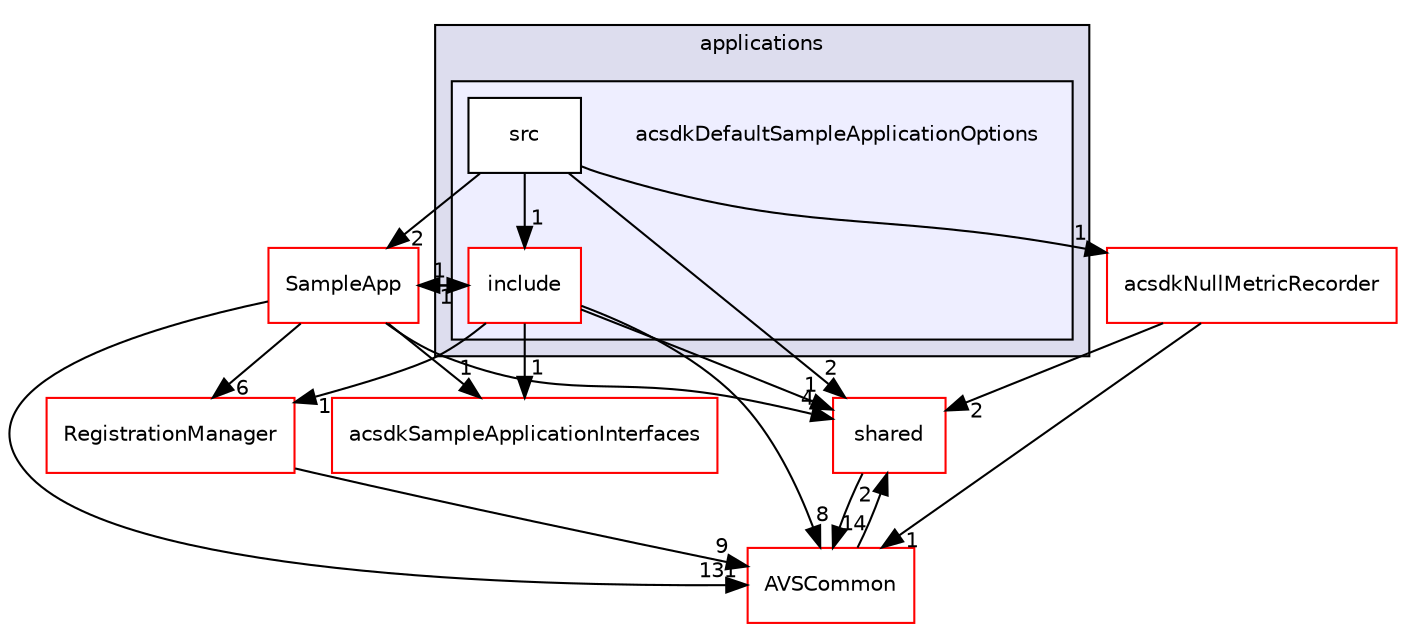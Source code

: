 digraph "/workplace/avs-device-sdk/applications/acsdkDefaultSampleApplicationOptions" {
  compound=true
  node [ fontsize="10", fontname="Helvetica"];
  edge [ labelfontsize="10", labelfontname="Helvetica"];
  subgraph clusterdir_a6e4fee11f07c3b70486e88fe92cbbdc {
    graph [ bgcolor="#ddddee", pencolor="black", label="applications" fontname="Helvetica", fontsize="10", URL="dir_a6e4fee11f07c3b70486e88fe92cbbdc.html"]
  subgraph clusterdir_d6da89875b90c7534db985b27b13c6a1 {
    graph [ bgcolor="#eeeeff", pencolor="black", label="" URL="dir_d6da89875b90c7534db985b27b13c6a1.html"];
    dir_d6da89875b90c7534db985b27b13c6a1 [shape=plaintext label="acsdkDefaultSampleApplicationOptions"];
    dir_96662114b0555d18ae9ac759ea479a23 [shape=box label="include" color="red" fillcolor="white" style="filled" URL="dir_96662114b0555d18ae9ac759ea479a23.html"];
    dir_d8df488c5c8ff8222ed285d9504705dc [shape=box label="src" color="black" fillcolor="white" style="filled" URL="dir_d8df488c5c8ff8222ed285d9504705dc.html"];
  }
  }
  dir_0c573f6f99f98abb37dc81ba5bc6038c [shape=box label="acsdkSampleApplicationInterfaces" fillcolor="white" style="filled" color="red" URL="dir_0c573f6f99f98abb37dc81ba5bc6038c.html"];
  dir_9982052f7ce695d12571567315b2fafa [shape=box label="shared" fillcolor="white" style="filled" color="red" URL="dir_9982052f7ce695d12571567315b2fafa.html"];
  dir_69fa8d0f4fee2820ffc8601fbf428b42 [shape=box label="SampleApp" fillcolor="white" style="filled" color="red" URL="dir_69fa8d0f4fee2820ffc8601fbf428b42.html"];
  dir_13e65effb2bde530b17b3d5eefcd0266 [shape=box label="AVSCommon" fillcolor="white" style="filled" color="red" URL="dir_13e65effb2bde530b17b3d5eefcd0266.html"];
  dir_b14333b5607b47fe7356eaa790107bd3 [shape=box label="RegistrationManager" fillcolor="white" style="filled" color="red" URL="dir_b14333b5607b47fe7356eaa790107bd3.html"];
  dir_3173ae89296cd01bbdb6a501d675bdf6 [shape=box label="acsdkNullMetricRecorder" fillcolor="white" style="filled" color="red" URL="dir_3173ae89296cd01bbdb6a501d675bdf6.html"];
  dir_9982052f7ce695d12571567315b2fafa->dir_13e65effb2bde530b17b3d5eefcd0266 [headlabel="14", labeldistance=1.5 headhref="dir_000549_000017.html"];
  dir_69fa8d0f4fee2820ffc8601fbf428b42->dir_0c573f6f99f98abb37dc81ba5bc6038c [headlabel="1", labeldistance=1.5 headhref="dir_000101_000094.html"];
  dir_69fa8d0f4fee2820ffc8601fbf428b42->dir_9982052f7ce695d12571567315b2fafa [headlabel="4", labeldistance=1.5 headhref="dir_000101_000549.html"];
  dir_69fa8d0f4fee2820ffc8601fbf428b42->dir_13e65effb2bde530b17b3d5eefcd0266 [headlabel="131", labeldistance=1.5 headhref="dir_000101_000017.html"];
  dir_69fa8d0f4fee2820ffc8601fbf428b42->dir_b14333b5607b47fe7356eaa790107bd3 [headlabel="6", labeldistance=1.5 headhref="dir_000101_000524.html"];
  dir_69fa8d0f4fee2820ffc8601fbf428b42->dir_96662114b0555d18ae9ac759ea479a23 [headlabel="1", labeldistance=1.5 headhref="dir_000101_000067.html"];
  dir_13e65effb2bde530b17b3d5eefcd0266->dir_9982052f7ce695d12571567315b2fafa [headlabel="2", labeldistance=1.5 headhref="dir_000017_000549.html"];
  dir_b14333b5607b47fe7356eaa790107bd3->dir_13e65effb2bde530b17b3d5eefcd0266 [headlabel="9", labeldistance=1.5 headhref="dir_000524_000017.html"];
  dir_d8df488c5c8ff8222ed285d9504705dc->dir_9982052f7ce695d12571567315b2fafa [headlabel="2", labeldistance=1.5 headhref="dir_000069_000549.html"];
  dir_d8df488c5c8ff8222ed285d9504705dc->dir_69fa8d0f4fee2820ffc8601fbf428b42 [headlabel="2", labeldistance=1.5 headhref="dir_000069_000101.html"];
  dir_d8df488c5c8ff8222ed285d9504705dc->dir_3173ae89296cd01bbdb6a501d675bdf6 [headlabel="1", labeldistance=1.5 headhref="dir_000069_000078.html"];
  dir_d8df488c5c8ff8222ed285d9504705dc->dir_96662114b0555d18ae9ac759ea479a23 [headlabel="1", labeldistance=1.5 headhref="dir_000069_000067.html"];
  dir_3173ae89296cd01bbdb6a501d675bdf6->dir_9982052f7ce695d12571567315b2fafa [headlabel="2", labeldistance=1.5 headhref="dir_000078_000549.html"];
  dir_3173ae89296cd01bbdb6a501d675bdf6->dir_13e65effb2bde530b17b3d5eefcd0266 [headlabel="1", labeldistance=1.5 headhref="dir_000078_000017.html"];
  dir_96662114b0555d18ae9ac759ea479a23->dir_0c573f6f99f98abb37dc81ba5bc6038c [headlabel="1", labeldistance=1.5 headhref="dir_000067_000094.html"];
  dir_96662114b0555d18ae9ac759ea479a23->dir_9982052f7ce695d12571567315b2fafa [headlabel="1", labeldistance=1.5 headhref="dir_000067_000549.html"];
  dir_96662114b0555d18ae9ac759ea479a23->dir_69fa8d0f4fee2820ffc8601fbf428b42 [headlabel="1", labeldistance=1.5 headhref="dir_000067_000101.html"];
  dir_96662114b0555d18ae9ac759ea479a23->dir_13e65effb2bde530b17b3d5eefcd0266 [headlabel="8", labeldistance=1.5 headhref="dir_000067_000017.html"];
  dir_96662114b0555d18ae9ac759ea479a23->dir_b14333b5607b47fe7356eaa790107bd3 [headlabel="1", labeldistance=1.5 headhref="dir_000067_000524.html"];
}
